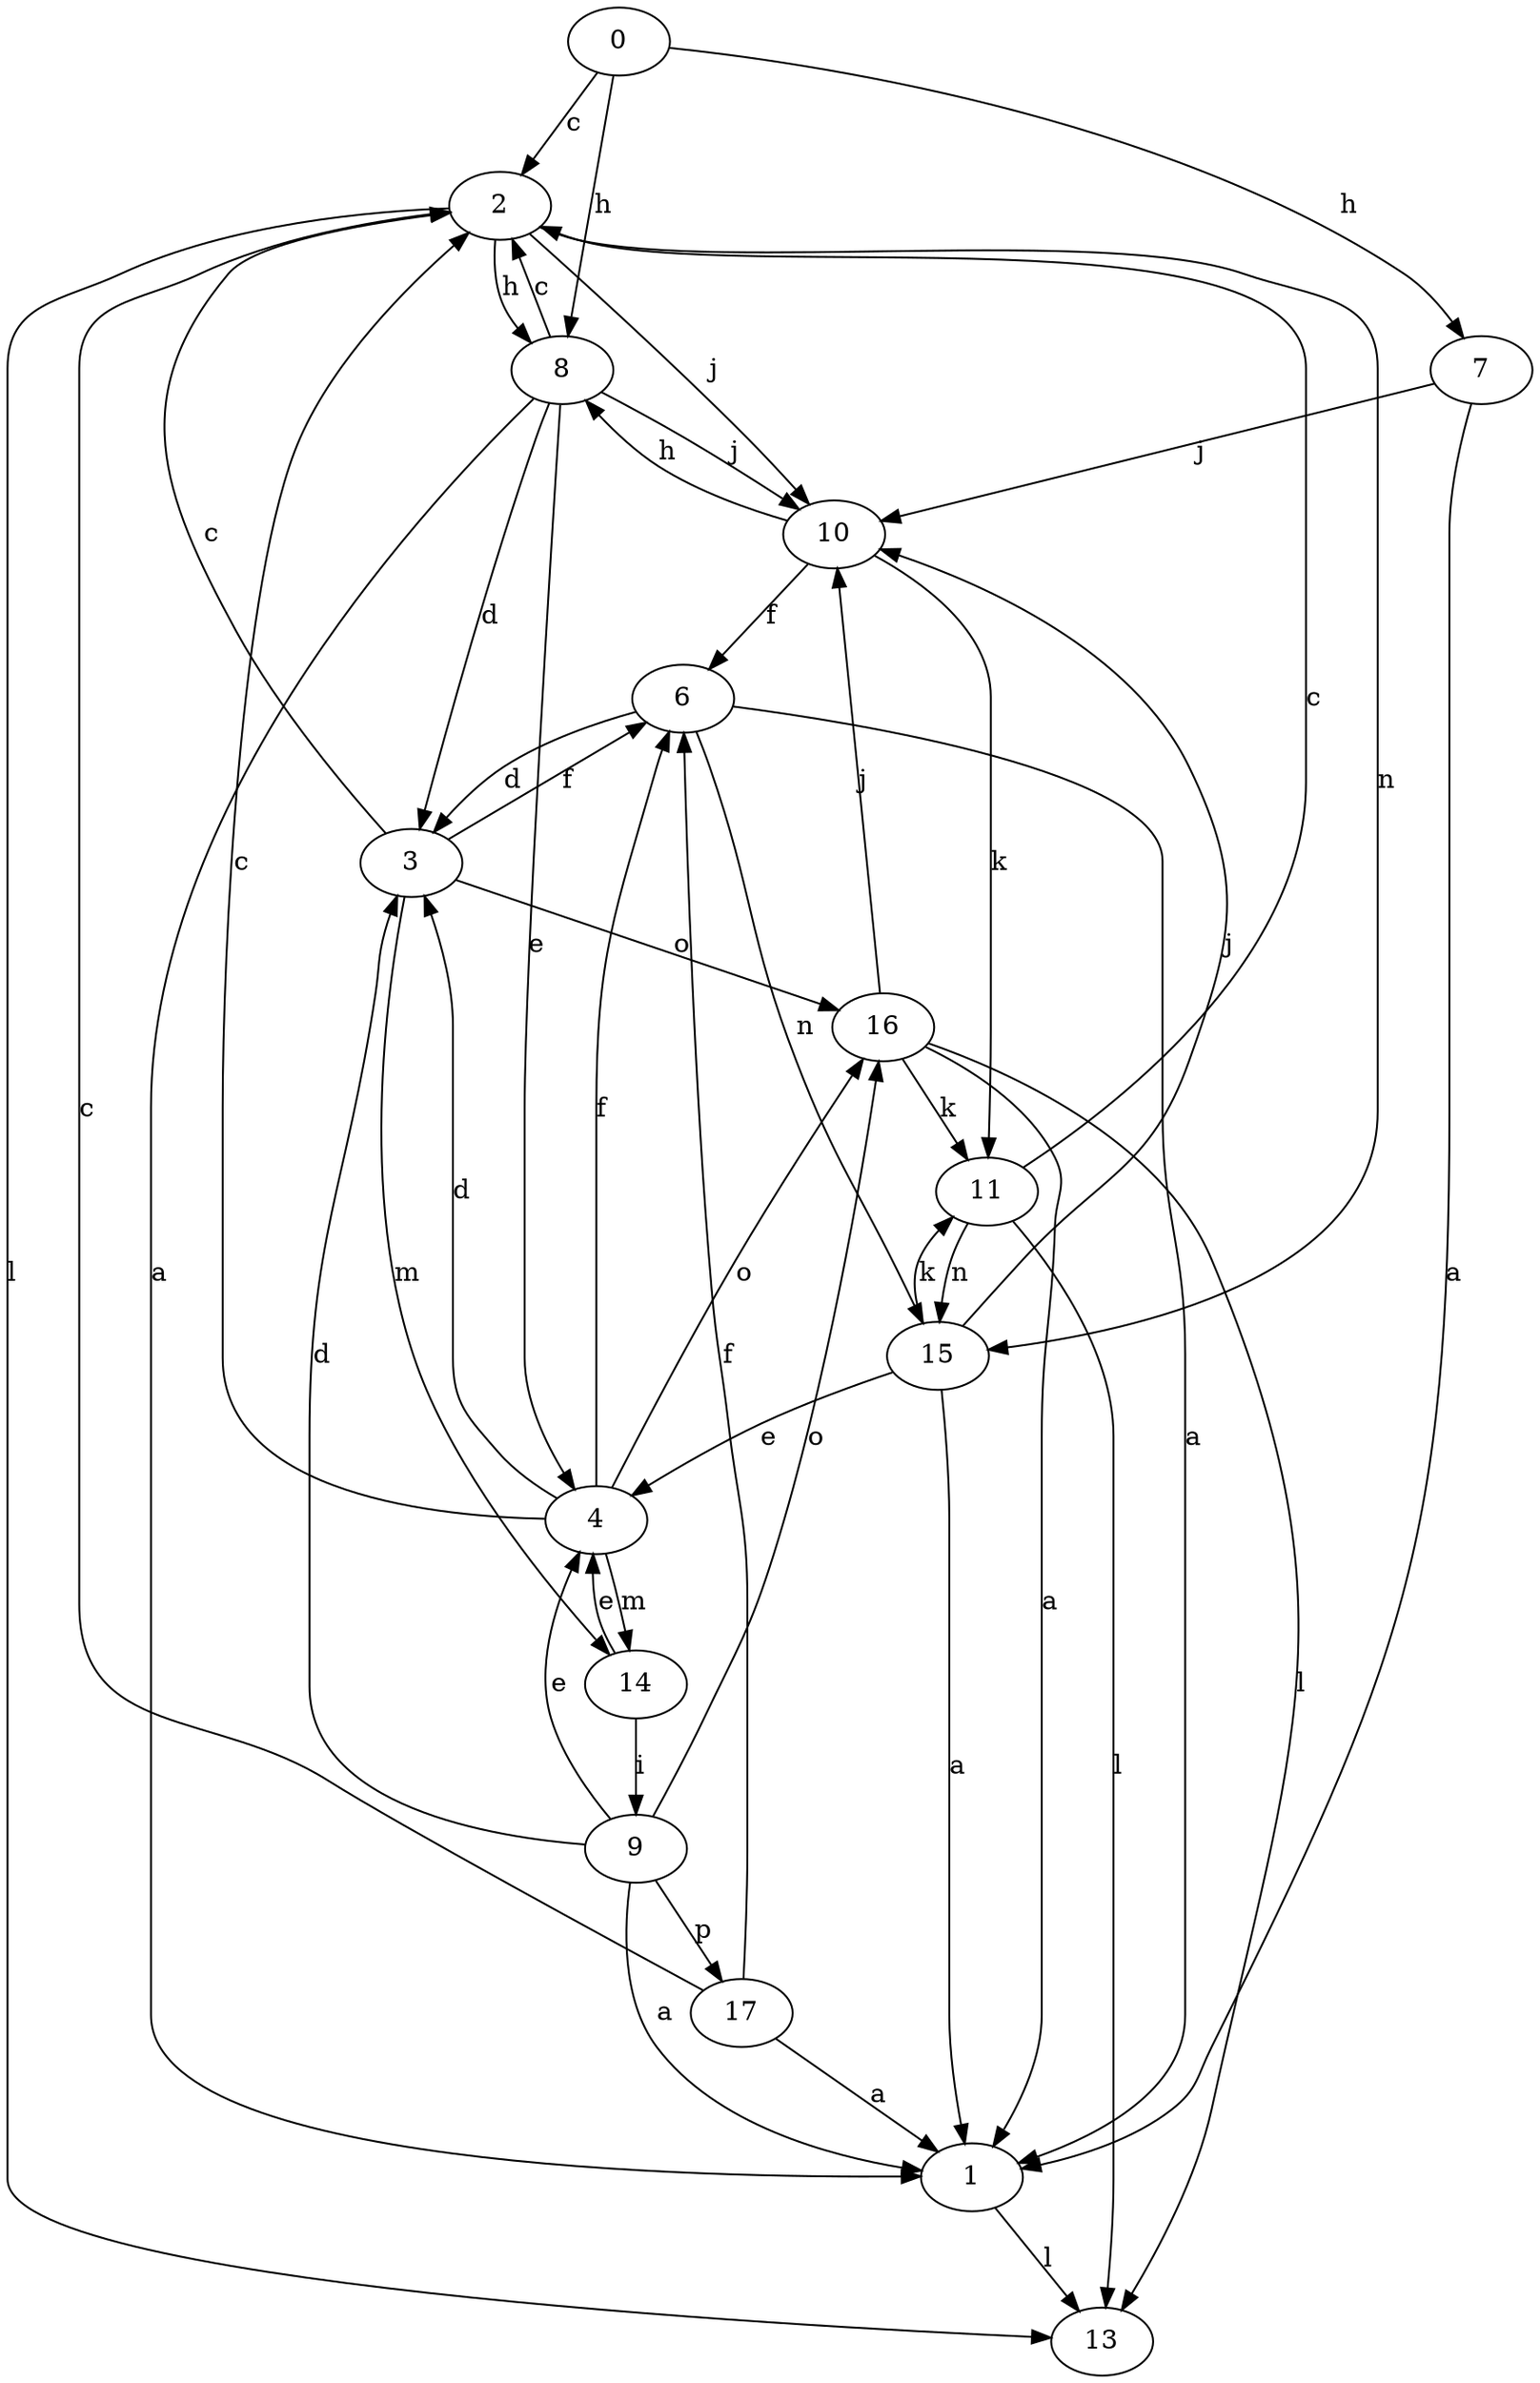 strict digraph  {
1;
2;
3;
4;
6;
7;
8;
9;
10;
11;
0;
13;
14;
15;
16;
17;
1 -> 13  [label=l];
2 -> 8  [label=h];
2 -> 10  [label=j];
2 -> 13  [label=l];
2 -> 15  [label=n];
3 -> 2  [label=c];
3 -> 6  [label=f];
3 -> 14  [label=m];
3 -> 16  [label=o];
4 -> 2  [label=c];
4 -> 3  [label=d];
4 -> 6  [label=f];
4 -> 14  [label=m];
4 -> 16  [label=o];
6 -> 1  [label=a];
6 -> 3  [label=d];
6 -> 15  [label=n];
7 -> 1  [label=a];
7 -> 10  [label=j];
8 -> 1  [label=a];
8 -> 2  [label=c];
8 -> 3  [label=d];
8 -> 4  [label=e];
8 -> 10  [label=j];
9 -> 1  [label=a];
9 -> 3  [label=d];
9 -> 4  [label=e];
9 -> 16  [label=o];
9 -> 17  [label=p];
10 -> 6  [label=f];
10 -> 8  [label=h];
10 -> 11  [label=k];
11 -> 2  [label=c];
11 -> 13  [label=l];
11 -> 15  [label=n];
0 -> 2  [label=c];
0 -> 7  [label=h];
0 -> 8  [label=h];
14 -> 4  [label=e];
14 -> 9  [label=i];
15 -> 1  [label=a];
15 -> 4  [label=e];
15 -> 10  [label=j];
15 -> 11  [label=k];
16 -> 1  [label=a];
16 -> 10  [label=j];
16 -> 11  [label=k];
16 -> 13  [label=l];
17 -> 1  [label=a];
17 -> 2  [label=c];
17 -> 6  [label=f];
}
